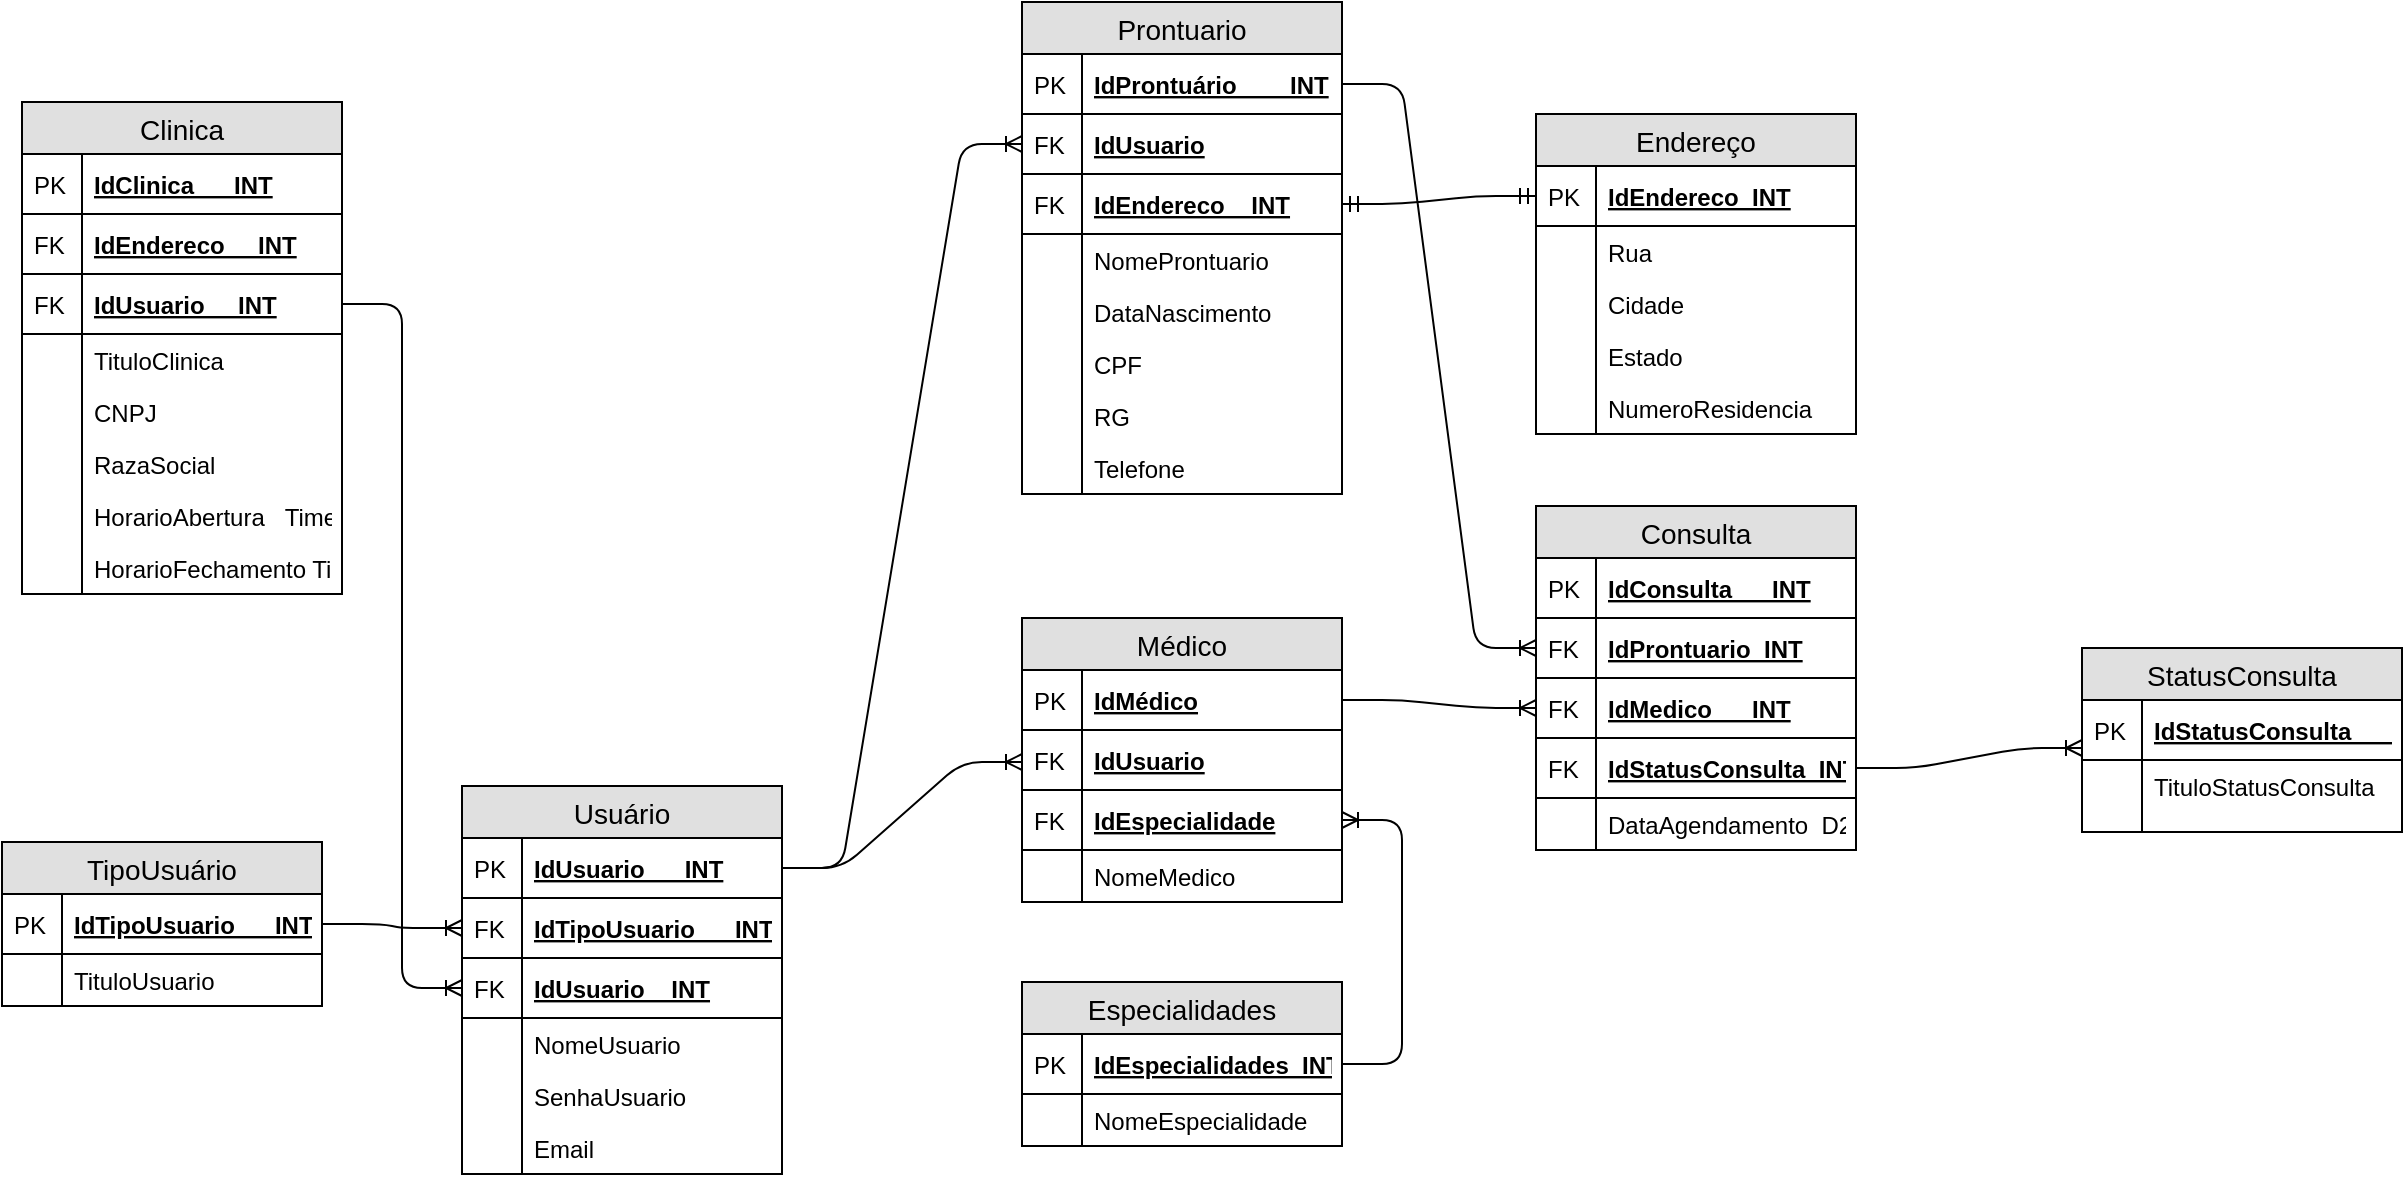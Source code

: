 <mxfile version="12.6.7" type="device"><diagram id="KdrkDj95W5fZRZUmUbRZ" name="Page-1"><mxGraphModel dx="1422" dy="1914" grid="1" gridSize="10" guides="1" tooltips="1" connect="1" arrows="1" fold="1" page="1" pageScale="1" pageWidth="827" pageHeight="1169" math="0" shadow="0"><root><mxCell id="0"/><mxCell id="1" parent="0"/><mxCell id="2sIEiW_XJJ61fGb7liNe-1" value="TipoUsuário" style="swimlane;fontStyle=0;childLayout=stackLayout;horizontal=1;startSize=26;fillColor=#e0e0e0;horizontalStack=0;resizeParent=1;resizeParentMax=0;resizeLast=0;collapsible=1;marginBottom=0;swimlaneFillColor=#ffffff;align=center;fontSize=14;" parent="1" vertex="1"><mxGeometry x="60" y="80" width="160" height="82" as="geometry"/></mxCell><mxCell id="2sIEiW_XJJ61fGb7liNe-2" value="IdTipoUsuario      INT" style="shape=partialRectangle;top=0;left=0;right=0;bottom=1;align=left;verticalAlign=middle;fillColor=none;spacingLeft=34;spacingRight=4;overflow=hidden;rotatable=0;points=[[0,0.5],[1,0.5]];portConstraint=eastwest;dropTarget=0;fontStyle=5;fontSize=12;" parent="2sIEiW_XJJ61fGb7liNe-1" vertex="1"><mxGeometry y="26" width="160" height="30" as="geometry"/></mxCell><mxCell id="2sIEiW_XJJ61fGb7liNe-3" value="PK" style="shape=partialRectangle;top=0;left=0;bottom=0;fillColor=none;align=left;verticalAlign=middle;spacingLeft=4;spacingRight=4;overflow=hidden;rotatable=0;points=[];portConstraint=eastwest;part=1;fontSize=12;" parent="2sIEiW_XJJ61fGb7liNe-2" vertex="1" connectable="0"><mxGeometry width="30" height="30" as="geometry"/></mxCell><mxCell id="2sIEiW_XJJ61fGb7liNe-4" value="TituloUsuario" style="shape=partialRectangle;top=0;left=0;right=0;bottom=0;align=left;verticalAlign=top;fillColor=none;spacingLeft=34;spacingRight=4;overflow=hidden;rotatable=0;points=[[0,0.5],[1,0.5]];portConstraint=eastwest;dropTarget=0;fontSize=12;" parent="2sIEiW_XJJ61fGb7liNe-1" vertex="1"><mxGeometry y="56" width="160" height="26" as="geometry"/></mxCell><mxCell id="2sIEiW_XJJ61fGb7liNe-5" value="" style="shape=partialRectangle;top=0;left=0;bottom=0;fillColor=none;align=left;verticalAlign=top;spacingLeft=4;spacingRight=4;overflow=hidden;rotatable=0;points=[];portConstraint=eastwest;part=1;fontSize=12;" parent="2sIEiW_XJJ61fGb7liNe-4" vertex="1" connectable="0"><mxGeometry width="30" height="26" as="geometry"/></mxCell><mxCell id="2sIEiW_XJJ61fGb7liNe-56" value="Médico" style="swimlane;fontStyle=0;childLayout=stackLayout;horizontal=1;startSize=26;fillColor=#e0e0e0;horizontalStack=0;resizeParent=1;resizeParentMax=0;resizeLast=0;collapsible=1;marginBottom=0;swimlaneFillColor=#ffffff;align=center;fontSize=14;" parent="1" vertex="1"><mxGeometry x="570" y="-32" width="160" height="142" as="geometry"><mxRectangle x="400" y="350" width="70" height="26" as="alternateBounds"/></mxGeometry></mxCell><mxCell id="2sIEiW_XJJ61fGb7liNe-57" value="IdMédico" style="shape=partialRectangle;top=0;left=0;right=0;bottom=1;align=left;verticalAlign=middle;fillColor=none;spacingLeft=34;spacingRight=4;overflow=hidden;rotatable=0;points=[[0,0.5],[1,0.5]];portConstraint=eastwest;dropTarget=0;fontStyle=5;fontSize=12;" parent="2sIEiW_XJJ61fGb7liNe-56" vertex="1"><mxGeometry y="26" width="160" height="30" as="geometry"/></mxCell><mxCell id="2sIEiW_XJJ61fGb7liNe-58" value="PK" style="shape=partialRectangle;top=0;left=0;bottom=0;fillColor=none;align=left;verticalAlign=middle;spacingLeft=4;spacingRight=4;overflow=hidden;rotatable=0;points=[];portConstraint=eastwest;part=1;fontSize=12;" parent="2sIEiW_XJJ61fGb7liNe-57" vertex="1" connectable="0"><mxGeometry width="30" height="30" as="geometry"/></mxCell><mxCell id="2sIEiW_XJJ61fGb7liNe-71" value="IdUsuario" style="shape=partialRectangle;top=0;left=0;right=0;bottom=1;align=left;verticalAlign=middle;fillColor=none;spacingLeft=34;spacingRight=4;overflow=hidden;rotatable=0;points=[[0,0.5],[1,0.5]];portConstraint=eastwest;dropTarget=0;fontStyle=5;fontSize=12;" parent="2sIEiW_XJJ61fGb7liNe-56" vertex="1"><mxGeometry y="56" width="160" height="30" as="geometry"/></mxCell><mxCell id="2sIEiW_XJJ61fGb7liNe-72" value="FK" style="shape=partialRectangle;top=0;left=0;bottom=0;fillColor=none;align=left;verticalAlign=middle;spacingLeft=4;spacingRight=4;overflow=hidden;rotatable=0;points=[];portConstraint=eastwest;part=1;fontSize=12;" parent="2sIEiW_XJJ61fGb7liNe-71" vertex="1" connectable="0"><mxGeometry width="30" height="30" as="geometry"/></mxCell><mxCell id="PhfjilxakKyAXJePAeIn-54" value="" style="edgeStyle=entityRelationEdgeStyle;fontSize=12;html=1;endArrow=ERoneToMany;exitX=1;exitY=0.5;exitDx=0;exitDy=0;" parent="2sIEiW_XJJ61fGb7liNe-56" source="PhfjilxakKyAXJePAeIn-2" edge="1"><mxGeometry width="100" height="100" relative="1" as="geometry"><mxPoint x="-80" y="165" as="sourcePoint"/><mxPoint y="72" as="targetPoint"/></mxGeometry></mxCell><mxCell id="2sIEiW_XJJ61fGb7liNe-73" value="IdEspecialidade" style="shape=partialRectangle;top=0;left=0;right=0;bottom=1;align=left;verticalAlign=middle;fillColor=none;spacingLeft=34;spacingRight=4;overflow=hidden;rotatable=0;points=[[0,0.5],[1,0.5]];portConstraint=eastwest;dropTarget=0;fontStyle=5;fontSize=12;" parent="2sIEiW_XJJ61fGb7liNe-56" vertex="1"><mxGeometry y="86" width="160" height="30" as="geometry"/></mxCell><mxCell id="2sIEiW_XJJ61fGb7liNe-74" value="FK" style="shape=partialRectangle;top=0;left=0;bottom=0;fillColor=none;align=left;verticalAlign=middle;spacingLeft=4;spacingRight=4;overflow=hidden;rotatable=0;points=[];portConstraint=eastwest;part=1;fontSize=12;" parent="2sIEiW_XJJ61fGb7liNe-73" vertex="1" connectable="0"><mxGeometry width="30" height="30" as="geometry"/></mxCell><mxCell id="2sIEiW_XJJ61fGb7liNe-59" value="NomeMedico" style="shape=partialRectangle;top=0;left=0;right=0;bottom=0;align=left;verticalAlign=top;fillColor=none;spacingLeft=34;spacingRight=4;overflow=hidden;rotatable=0;points=[[0,0.5],[1,0.5]];portConstraint=eastwest;dropTarget=0;fontSize=12;" parent="2sIEiW_XJJ61fGb7liNe-56" vertex="1"><mxGeometry y="116" width="160" height="26" as="geometry"/></mxCell><mxCell id="2sIEiW_XJJ61fGb7liNe-60" value="" style="shape=partialRectangle;top=0;left=0;bottom=0;fillColor=none;align=left;verticalAlign=top;spacingLeft=4;spacingRight=4;overflow=hidden;rotatable=0;points=[];portConstraint=eastwest;part=1;fontSize=12;" parent="2sIEiW_XJJ61fGb7liNe-59" vertex="1" connectable="0"><mxGeometry width="30" height="26" as="geometry"/></mxCell><mxCell id="2sIEiW_XJJ61fGb7liNe-75" value="Prontuario" style="swimlane;fontStyle=0;childLayout=stackLayout;horizontal=1;startSize=26;fillColor=#e0e0e0;horizontalStack=0;resizeParent=1;resizeParentMax=0;resizeLast=0;collapsible=1;marginBottom=0;swimlaneFillColor=#ffffff;align=center;fontSize=14;" parent="1" vertex="1"><mxGeometry x="570" y="-340" width="160" height="246" as="geometry"><mxRectangle x="400" y="350" width="70" height="26" as="alternateBounds"/></mxGeometry></mxCell><mxCell id="2sIEiW_XJJ61fGb7liNe-76" value="IdProntuário        INT" style="shape=partialRectangle;top=0;left=0;right=0;bottom=1;align=left;verticalAlign=middle;fillColor=none;spacingLeft=34;spacingRight=4;overflow=hidden;rotatable=0;points=[[0,0.5],[1,0.5]];portConstraint=eastwest;dropTarget=0;fontStyle=5;fontSize=12;" parent="2sIEiW_XJJ61fGb7liNe-75" vertex="1"><mxGeometry y="26" width="160" height="30" as="geometry"/></mxCell><mxCell id="2sIEiW_XJJ61fGb7liNe-77" value="PK" style="shape=partialRectangle;top=0;left=0;bottom=0;fillColor=none;align=left;verticalAlign=middle;spacingLeft=4;spacingRight=4;overflow=hidden;rotatable=0;points=[];portConstraint=eastwest;part=1;fontSize=12;" parent="2sIEiW_XJJ61fGb7liNe-76" vertex="1" connectable="0"><mxGeometry width="30" height="30" as="geometry"/></mxCell><mxCell id="2sIEiW_XJJ61fGb7liNe-78" value="IdUsuario" style="shape=partialRectangle;top=0;left=0;right=0;bottom=1;align=left;verticalAlign=middle;fillColor=none;spacingLeft=34;spacingRight=4;overflow=hidden;rotatable=0;points=[[0,0.5],[1,0.5]];portConstraint=eastwest;dropTarget=0;fontStyle=5;fontSize=12;" parent="2sIEiW_XJJ61fGb7liNe-75" vertex="1"><mxGeometry y="56" width="160" height="30" as="geometry"/></mxCell><mxCell id="2sIEiW_XJJ61fGb7liNe-79" value="FK" style="shape=partialRectangle;top=0;left=0;bottom=0;fillColor=none;align=left;verticalAlign=middle;spacingLeft=4;spacingRight=4;overflow=hidden;rotatable=0;points=[];portConstraint=eastwest;part=1;fontSize=12;" parent="2sIEiW_XJJ61fGb7liNe-78" vertex="1" connectable="0"><mxGeometry width="30" height="30" as="geometry"/></mxCell><mxCell id="PhfjilxakKyAXJePAeIn-50" value="IdEndereco    INT" style="shape=partialRectangle;top=0;left=0;right=0;bottom=1;align=left;verticalAlign=middle;fillColor=none;spacingLeft=34;spacingRight=4;overflow=hidden;rotatable=0;points=[[0,0.5],[1,0.5]];portConstraint=eastwest;dropTarget=0;fontStyle=5;fontSize=12;" parent="2sIEiW_XJJ61fGb7liNe-75" vertex="1"><mxGeometry y="86" width="160" height="30" as="geometry"/></mxCell><mxCell id="PhfjilxakKyAXJePAeIn-51" value="FK" style="shape=partialRectangle;top=0;left=0;bottom=0;fillColor=none;align=left;verticalAlign=middle;spacingLeft=4;spacingRight=4;overflow=hidden;rotatable=0;points=[];portConstraint=eastwest;part=1;fontSize=12;" parent="PhfjilxakKyAXJePAeIn-50" vertex="1" connectable="0"><mxGeometry width="30" height="30" as="geometry"/></mxCell><mxCell id="PhfjilxakKyAXJePAeIn-16" value="NomeProntuario" style="shape=partialRectangle;top=0;left=0;right=0;bottom=0;align=left;verticalAlign=top;fillColor=none;spacingLeft=34;spacingRight=4;overflow=hidden;rotatable=0;points=[[0,0.5],[1,0.5]];portConstraint=eastwest;dropTarget=0;fontSize=12;" parent="2sIEiW_XJJ61fGb7liNe-75" vertex="1"><mxGeometry y="116" width="160" height="26" as="geometry"/></mxCell><mxCell id="PhfjilxakKyAXJePAeIn-17" value="" style="shape=partialRectangle;top=0;left=0;bottom=0;fillColor=none;align=left;verticalAlign=top;spacingLeft=4;spacingRight=4;overflow=hidden;rotatable=0;points=[];portConstraint=eastwest;part=1;fontSize=12;" parent="PhfjilxakKyAXJePAeIn-16" vertex="1" connectable="0"><mxGeometry width="30" height="26" as="geometry"/></mxCell><mxCell id="PhfjilxakKyAXJePAeIn-18" value="DataNascimento" style="shape=partialRectangle;top=0;left=0;right=0;bottom=0;align=left;verticalAlign=top;fillColor=none;spacingLeft=34;spacingRight=4;overflow=hidden;rotatable=0;points=[[0,0.5],[1,0.5]];portConstraint=eastwest;dropTarget=0;fontSize=12;" parent="2sIEiW_XJJ61fGb7liNe-75" vertex="1"><mxGeometry y="142" width="160" height="26" as="geometry"/></mxCell><mxCell id="PhfjilxakKyAXJePAeIn-19" value="" style="shape=partialRectangle;top=0;left=0;bottom=0;fillColor=none;align=left;verticalAlign=top;spacingLeft=4;spacingRight=4;overflow=hidden;rotatable=0;points=[];portConstraint=eastwest;part=1;fontSize=12;" parent="PhfjilxakKyAXJePAeIn-18" vertex="1" connectable="0"><mxGeometry width="30" height="26" as="geometry"/></mxCell><mxCell id="PhfjilxakKyAXJePAeIn-10" value="CPF" style="shape=partialRectangle;top=0;left=0;right=0;bottom=0;align=left;verticalAlign=top;fillColor=none;spacingLeft=34;spacingRight=4;overflow=hidden;rotatable=0;points=[[0,0.5],[1,0.5]];portConstraint=eastwest;dropTarget=0;fontSize=12;" parent="2sIEiW_XJJ61fGb7liNe-75" vertex="1"><mxGeometry y="168" width="160" height="26" as="geometry"/></mxCell><mxCell id="PhfjilxakKyAXJePAeIn-11" value="" style="shape=partialRectangle;top=0;left=0;bottom=0;fillColor=none;align=left;verticalAlign=top;spacingLeft=4;spacingRight=4;overflow=hidden;rotatable=0;points=[];portConstraint=eastwest;part=1;fontSize=12;" parent="PhfjilxakKyAXJePAeIn-10" vertex="1" connectable="0"><mxGeometry width="30" height="26" as="geometry"/></mxCell><mxCell id="PhfjilxakKyAXJePAeIn-12" value="RG" style="shape=partialRectangle;top=0;left=0;right=0;bottom=0;align=left;verticalAlign=top;fillColor=none;spacingLeft=34;spacingRight=4;overflow=hidden;rotatable=0;points=[[0,0.5],[1,0.5]];portConstraint=eastwest;dropTarget=0;fontSize=12;" parent="2sIEiW_XJJ61fGb7liNe-75" vertex="1"><mxGeometry y="194" width="160" height="26" as="geometry"/></mxCell><mxCell id="PhfjilxakKyAXJePAeIn-13" value="" style="shape=partialRectangle;top=0;left=0;bottom=0;fillColor=none;align=left;verticalAlign=top;spacingLeft=4;spacingRight=4;overflow=hidden;rotatable=0;points=[];portConstraint=eastwest;part=1;fontSize=12;" parent="PhfjilxakKyAXJePAeIn-12" vertex="1" connectable="0"><mxGeometry width="30" height="26" as="geometry"/></mxCell><mxCell id="PhfjilxakKyAXJePAeIn-14" value="Telefone" style="shape=partialRectangle;top=0;left=0;right=0;bottom=0;align=left;verticalAlign=top;fillColor=none;spacingLeft=34;spacingRight=4;overflow=hidden;rotatable=0;points=[[0,0.5],[1,0.5]];portConstraint=eastwest;dropTarget=0;fontSize=12;" parent="2sIEiW_XJJ61fGb7liNe-75" vertex="1"><mxGeometry y="220" width="160" height="26" as="geometry"/></mxCell><mxCell id="PhfjilxakKyAXJePAeIn-15" value="" style="shape=partialRectangle;top=0;left=0;bottom=0;fillColor=none;align=left;verticalAlign=top;spacingLeft=4;spacingRight=4;overflow=hidden;rotatable=0;points=[];portConstraint=eastwest;part=1;fontSize=12;" parent="PhfjilxakKyAXJePAeIn-14" vertex="1" connectable="0"><mxGeometry width="30" height="26" as="geometry"/></mxCell><mxCell id="2sIEiW_XJJ61fGb7liNe-90" value="Consulta" style="swimlane;fontStyle=0;childLayout=stackLayout;horizontal=1;startSize=26;fillColor=#e0e0e0;horizontalStack=0;resizeParent=1;resizeParentMax=0;resizeLast=0;collapsible=1;marginBottom=0;swimlaneFillColor=#ffffff;align=center;fontSize=14;" parent="1" vertex="1"><mxGeometry x="827" y="-88" width="160" height="172" as="geometry"/></mxCell><mxCell id="2sIEiW_XJJ61fGb7liNe-91" value="IdConsulta      INT" style="shape=partialRectangle;top=0;left=0;right=0;bottom=1;align=left;verticalAlign=middle;fillColor=none;spacingLeft=34;spacingRight=4;overflow=hidden;rotatable=0;points=[[0,0.5],[1,0.5]];portConstraint=eastwest;dropTarget=0;fontStyle=5;fontSize=12;" parent="2sIEiW_XJJ61fGb7liNe-90" vertex="1"><mxGeometry y="26" width="160" height="30" as="geometry"/></mxCell><mxCell id="2sIEiW_XJJ61fGb7liNe-92" value="PK" style="shape=partialRectangle;top=0;left=0;bottom=0;fillColor=none;align=left;verticalAlign=middle;spacingLeft=4;spacingRight=4;overflow=hidden;rotatable=0;points=[];portConstraint=eastwest;part=1;fontSize=12;" parent="2sIEiW_XJJ61fGb7liNe-91" vertex="1" connectable="0"><mxGeometry width="30" height="30" as="geometry"/></mxCell><mxCell id="2sIEiW_XJJ61fGb7liNe-110" value="IdProntuario  INT" style="shape=partialRectangle;top=0;left=0;right=0;bottom=1;align=left;verticalAlign=middle;fillColor=none;spacingLeft=34;spacingRight=4;overflow=hidden;rotatable=0;points=[[0,0.5],[1,0.5]];portConstraint=eastwest;dropTarget=0;fontStyle=5;fontSize=12;" parent="2sIEiW_XJJ61fGb7liNe-90" vertex="1"><mxGeometry y="56" width="160" height="30" as="geometry"/></mxCell><mxCell id="2sIEiW_XJJ61fGb7liNe-111" value="FK" style="shape=partialRectangle;top=0;left=0;bottom=0;fillColor=none;align=left;verticalAlign=middle;spacingLeft=4;spacingRight=4;overflow=hidden;rotatable=0;points=[];portConstraint=eastwest;part=1;fontSize=12;" parent="2sIEiW_XJJ61fGb7liNe-110" vertex="1" connectable="0"><mxGeometry width="30" height="30" as="geometry"/></mxCell><mxCell id="2sIEiW_XJJ61fGb7liNe-101" value="IdMedico      INT" style="shape=partialRectangle;top=0;left=0;right=0;bottom=1;align=left;verticalAlign=middle;fillColor=none;spacingLeft=34;spacingRight=4;overflow=hidden;rotatable=0;points=[[0,0.5],[1,0.5]];portConstraint=eastwest;dropTarget=0;fontStyle=5;fontSize=12;" parent="2sIEiW_XJJ61fGb7liNe-90" vertex="1"><mxGeometry y="86" width="160" height="30" as="geometry"/></mxCell><mxCell id="2sIEiW_XJJ61fGb7liNe-102" value="FK" style="shape=partialRectangle;top=0;left=0;bottom=0;fillColor=none;align=left;verticalAlign=middle;spacingLeft=4;spacingRight=4;overflow=hidden;rotatable=0;points=[];portConstraint=eastwest;part=1;fontSize=12;" parent="2sIEiW_XJJ61fGb7liNe-101" vertex="1" connectable="0"><mxGeometry width="30" height="30" as="geometry"/></mxCell><mxCell id="2sIEiW_XJJ61fGb7liNe-99" value="IdStatusConsulta  INT" style="shape=partialRectangle;top=0;left=0;right=0;bottom=1;align=left;verticalAlign=middle;fillColor=none;spacingLeft=34;spacingRight=4;overflow=hidden;rotatable=0;points=[[0,0.5],[1,0.5]];portConstraint=eastwest;dropTarget=0;fontStyle=5;fontSize=12;" parent="2sIEiW_XJJ61fGb7liNe-90" vertex="1"><mxGeometry y="116" width="160" height="30" as="geometry"/></mxCell><mxCell id="2sIEiW_XJJ61fGb7liNe-100" value="FK" style="shape=partialRectangle;top=0;left=0;bottom=0;fillColor=none;align=left;verticalAlign=middle;spacingLeft=4;spacingRight=4;overflow=hidden;rotatable=0;points=[];portConstraint=eastwest;part=1;fontSize=12;" parent="2sIEiW_XJJ61fGb7liNe-99" vertex="1" connectable="0"><mxGeometry width="30" height="30" as="geometry"/></mxCell><mxCell id="2sIEiW_XJJ61fGb7liNe-93" value="DataAgendamento  D2" style="shape=partialRectangle;top=0;left=0;right=0;bottom=0;align=left;verticalAlign=top;fillColor=none;spacingLeft=34;spacingRight=4;overflow=hidden;rotatable=0;points=[[0,0.5],[1,0.5]];portConstraint=eastwest;dropTarget=0;fontSize=12;" parent="2sIEiW_XJJ61fGb7liNe-90" vertex="1"><mxGeometry y="146" width="160" height="26" as="geometry"/></mxCell><mxCell id="2sIEiW_XJJ61fGb7liNe-94" value="" style="shape=partialRectangle;top=0;left=0;bottom=0;fillColor=none;align=left;verticalAlign=top;spacingLeft=4;spacingRight=4;overflow=hidden;rotatable=0;points=[];portConstraint=eastwest;part=1;fontSize=12;" parent="2sIEiW_XJJ61fGb7liNe-93" vertex="1" connectable="0"><mxGeometry width="30" height="26" as="geometry"/></mxCell><mxCell id="2sIEiW_XJJ61fGb7liNe-103" value="StatusConsulta" style="swimlane;fontStyle=0;childLayout=stackLayout;horizontal=1;startSize=26;fillColor=#e0e0e0;horizontalStack=0;resizeParent=1;resizeParentMax=0;resizeLast=0;collapsible=1;marginBottom=0;swimlaneFillColor=#ffffff;align=center;fontSize=14;" parent="1" vertex="1"><mxGeometry x="1100" y="-17" width="160" height="92" as="geometry"/></mxCell><mxCell id="2sIEiW_XJJ61fGb7liNe-104" value="IdStatusConsulta      INT" style="shape=partialRectangle;top=0;left=0;right=0;bottom=1;align=left;verticalAlign=middle;fillColor=none;spacingLeft=34;spacingRight=4;overflow=hidden;rotatable=0;points=[[0,0.5],[1,0.5]];portConstraint=eastwest;dropTarget=0;fontStyle=5;fontSize=12;" parent="2sIEiW_XJJ61fGb7liNe-103" vertex="1"><mxGeometry y="26" width="160" height="30" as="geometry"/></mxCell><mxCell id="2sIEiW_XJJ61fGb7liNe-105" value="PK" style="shape=partialRectangle;top=0;left=0;bottom=0;fillColor=none;align=left;verticalAlign=middle;spacingLeft=4;spacingRight=4;overflow=hidden;rotatable=0;points=[];portConstraint=eastwest;part=1;fontSize=12;" parent="2sIEiW_XJJ61fGb7liNe-104" vertex="1" connectable="0"><mxGeometry width="30" height="30" as="geometry"/></mxCell><mxCell id="2sIEiW_XJJ61fGb7liNe-106" value="TituloStatusConsulta" style="shape=partialRectangle;top=0;left=0;right=0;bottom=0;align=left;verticalAlign=top;fillColor=none;spacingLeft=34;spacingRight=4;overflow=hidden;rotatable=0;points=[[0,0.5],[1,0.5]];portConstraint=eastwest;dropTarget=0;fontSize=12;" parent="2sIEiW_XJJ61fGb7liNe-103" vertex="1"><mxGeometry y="56" width="160" height="26" as="geometry"/></mxCell><mxCell id="2sIEiW_XJJ61fGb7liNe-107" value="" style="shape=partialRectangle;top=0;left=0;bottom=0;fillColor=none;align=left;verticalAlign=top;spacingLeft=4;spacingRight=4;overflow=hidden;rotatable=0;points=[];portConstraint=eastwest;part=1;fontSize=12;" parent="2sIEiW_XJJ61fGb7liNe-106" vertex="1" connectable="0"><mxGeometry width="30" height="26" as="geometry"/></mxCell><mxCell id="2sIEiW_XJJ61fGb7liNe-108" value="" style="shape=partialRectangle;top=0;left=0;right=0;bottom=0;align=left;verticalAlign=top;fillColor=none;spacingLeft=34;spacingRight=4;overflow=hidden;rotatable=0;points=[[0,0.5],[1,0.5]];portConstraint=eastwest;dropTarget=0;fontSize=12;" parent="2sIEiW_XJJ61fGb7liNe-103" vertex="1"><mxGeometry y="82" width="160" height="10" as="geometry"/></mxCell><mxCell id="2sIEiW_XJJ61fGb7liNe-109" value="" style="shape=partialRectangle;top=0;left=0;bottom=0;fillColor=none;align=left;verticalAlign=top;spacingLeft=4;spacingRight=4;overflow=hidden;rotatable=0;points=[];portConstraint=eastwest;part=1;fontSize=12;" parent="2sIEiW_XJJ61fGb7liNe-108" vertex="1" connectable="0"><mxGeometry width="30" height="10" as="geometry"/></mxCell><mxCell id="2sIEiW_XJJ61fGb7liNe-125" value="Clinica" style="swimlane;fontStyle=0;childLayout=stackLayout;horizontal=1;startSize=26;fillColor=#e0e0e0;horizontalStack=0;resizeParent=1;resizeParentMax=0;resizeLast=0;collapsible=1;marginBottom=0;swimlaneFillColor=#ffffff;align=center;fontSize=14;" parent="1" vertex="1"><mxGeometry x="70" y="-290" width="160" height="246" as="geometry"/></mxCell><mxCell id="2sIEiW_XJJ61fGb7liNe-126" value="IdClinica      INT" style="shape=partialRectangle;top=0;left=0;right=0;bottom=1;align=left;verticalAlign=middle;fillColor=none;spacingLeft=34;spacingRight=4;overflow=hidden;rotatable=0;points=[[0,0.5],[1,0.5]];portConstraint=eastwest;dropTarget=0;fontStyle=5;fontSize=12;" parent="2sIEiW_XJJ61fGb7liNe-125" vertex="1"><mxGeometry y="26" width="160" height="30" as="geometry"/></mxCell><mxCell id="2sIEiW_XJJ61fGb7liNe-127" value="PK" style="shape=partialRectangle;top=0;left=0;bottom=0;fillColor=none;align=left;verticalAlign=middle;spacingLeft=4;spacingRight=4;overflow=hidden;rotatable=0;points=[];portConstraint=eastwest;part=1;fontSize=12;" parent="2sIEiW_XJJ61fGb7liNe-126" vertex="1" connectable="0"><mxGeometry width="30" height="30" as="geometry"/></mxCell><mxCell id="PhfjilxakKyAXJePAeIn-58" value="IdEndereco     INT" style="shape=partialRectangle;top=0;left=0;right=0;bottom=1;align=left;verticalAlign=middle;fillColor=none;spacingLeft=34;spacingRight=4;overflow=hidden;rotatable=0;points=[[0,0.5],[1,0.5]];portConstraint=eastwest;dropTarget=0;fontStyle=5;fontSize=12;" parent="2sIEiW_XJJ61fGb7liNe-125" vertex="1"><mxGeometry y="56" width="160" height="30" as="geometry"/></mxCell><mxCell id="PhfjilxakKyAXJePAeIn-59" value="FK" style="shape=partialRectangle;top=0;left=0;bottom=0;fillColor=none;align=left;verticalAlign=middle;spacingLeft=4;spacingRight=4;overflow=hidden;rotatable=0;points=[];portConstraint=eastwest;part=1;fontSize=12;" parent="PhfjilxakKyAXJePAeIn-58" vertex="1" connectable="0"><mxGeometry width="30" height="30" as="geometry"/></mxCell><mxCell id="2sIEiW_XJJ61fGb7liNe-138" value="IdUsuario     INT" style="shape=partialRectangle;top=0;left=0;right=0;bottom=1;align=left;verticalAlign=middle;fillColor=none;spacingLeft=34;spacingRight=4;overflow=hidden;rotatable=0;points=[[0,0.5],[1,0.5]];portConstraint=eastwest;dropTarget=0;fontStyle=5;fontSize=12;" parent="2sIEiW_XJJ61fGb7liNe-125" vertex="1"><mxGeometry y="86" width="160" height="30" as="geometry"/></mxCell><mxCell id="2sIEiW_XJJ61fGb7liNe-139" value="FK" style="shape=partialRectangle;top=0;left=0;bottom=0;fillColor=none;align=left;verticalAlign=middle;spacingLeft=4;spacingRight=4;overflow=hidden;rotatable=0;points=[];portConstraint=eastwest;part=1;fontSize=12;" parent="2sIEiW_XJJ61fGb7liNe-138" vertex="1" connectable="0"><mxGeometry width="30" height="30" as="geometry"/></mxCell><mxCell id="2sIEiW_XJJ61fGb7liNe-128" value="TituloClinica" style="shape=partialRectangle;top=0;left=0;right=0;bottom=0;align=left;verticalAlign=top;fillColor=none;spacingLeft=34;spacingRight=4;overflow=hidden;rotatable=0;points=[[0,0.5],[1,0.5]];portConstraint=eastwest;dropTarget=0;fontSize=12;" parent="2sIEiW_XJJ61fGb7liNe-125" vertex="1"><mxGeometry y="116" width="160" height="26" as="geometry"/></mxCell><mxCell id="2sIEiW_XJJ61fGb7liNe-129" value="" style="shape=partialRectangle;top=0;left=0;bottom=0;fillColor=none;align=left;verticalAlign=top;spacingLeft=4;spacingRight=4;overflow=hidden;rotatable=0;points=[];portConstraint=eastwest;part=1;fontSize=12;" parent="2sIEiW_XJJ61fGb7liNe-128" vertex="1" connectable="0"><mxGeometry width="30" height="26" as="geometry"/></mxCell><mxCell id="2sIEiW_XJJ61fGb7liNe-132" value="CNPJ" style="shape=partialRectangle;top=0;left=0;right=0;bottom=0;align=left;verticalAlign=top;fillColor=none;spacingLeft=34;spacingRight=4;overflow=hidden;rotatable=0;points=[[0,0.5],[1,0.5]];portConstraint=eastwest;dropTarget=0;fontSize=12;" parent="2sIEiW_XJJ61fGb7liNe-125" vertex="1"><mxGeometry y="142" width="160" height="26" as="geometry"/></mxCell><mxCell id="2sIEiW_XJJ61fGb7liNe-133" value="" style="shape=partialRectangle;top=0;left=0;bottom=0;fillColor=none;align=left;verticalAlign=top;spacingLeft=4;spacingRight=4;overflow=hidden;rotatable=0;points=[];portConstraint=eastwest;part=1;fontSize=12;" parent="2sIEiW_XJJ61fGb7liNe-132" vertex="1" connectable="0"><mxGeometry width="30" height="26" as="geometry"/></mxCell><mxCell id="2sIEiW_XJJ61fGb7liNe-134" value="RazaSocial" style="shape=partialRectangle;top=0;left=0;right=0;bottom=0;align=left;verticalAlign=top;fillColor=none;spacingLeft=34;spacingRight=4;overflow=hidden;rotatable=0;points=[[0,0.5],[1,0.5]];portConstraint=eastwest;dropTarget=0;fontSize=12;" parent="2sIEiW_XJJ61fGb7liNe-125" vertex="1"><mxGeometry y="168" width="160" height="26" as="geometry"/></mxCell><mxCell id="2sIEiW_XJJ61fGb7liNe-135" value="" style="shape=partialRectangle;top=0;left=0;bottom=0;fillColor=none;align=left;verticalAlign=top;spacingLeft=4;spacingRight=4;overflow=hidden;rotatable=0;points=[];portConstraint=eastwest;part=1;fontSize=12;" parent="2sIEiW_XJJ61fGb7liNe-134" vertex="1" connectable="0"><mxGeometry width="30" height="26" as="geometry"/></mxCell><mxCell id="PhfjilxakKyAXJePAeIn-23" value="HorarioAbertura   Time" style="shape=partialRectangle;top=0;left=0;right=0;bottom=0;align=left;verticalAlign=top;fillColor=none;spacingLeft=34;spacingRight=4;overflow=hidden;rotatable=0;points=[[0,0.5],[1,0.5]];portConstraint=eastwest;dropTarget=0;fontSize=12;" parent="2sIEiW_XJJ61fGb7liNe-125" vertex="1"><mxGeometry y="194" width="160" height="26" as="geometry"/></mxCell><mxCell id="PhfjilxakKyAXJePAeIn-24" value="" style="shape=partialRectangle;top=0;left=0;bottom=0;fillColor=none;align=left;verticalAlign=top;spacingLeft=4;spacingRight=4;overflow=hidden;rotatable=0;points=[];portConstraint=eastwest;part=1;fontSize=12;" parent="PhfjilxakKyAXJePAeIn-23" vertex="1" connectable="0"><mxGeometry width="30" height="26" as="geometry"/></mxCell><mxCell id="PhfjilxakKyAXJePAeIn-25" value="HorarioFechamento Time" style="shape=partialRectangle;top=0;left=0;right=0;bottom=0;align=left;verticalAlign=top;fillColor=none;spacingLeft=34;spacingRight=4;overflow=hidden;rotatable=0;points=[[0,0.5],[1,0.5]];portConstraint=eastwest;dropTarget=0;fontSize=12;" parent="2sIEiW_XJJ61fGb7liNe-125" vertex="1"><mxGeometry y="220" width="160" height="26" as="geometry"/></mxCell><mxCell id="PhfjilxakKyAXJePAeIn-26" value="" style="shape=partialRectangle;top=0;left=0;bottom=0;fillColor=none;align=left;verticalAlign=top;spacingLeft=4;spacingRight=4;overflow=hidden;rotatable=0;points=[];portConstraint=eastwest;part=1;fontSize=12;" parent="PhfjilxakKyAXJePAeIn-25" vertex="1" connectable="0"><mxGeometry width="30" height="26" as="geometry"/></mxCell><mxCell id="2sIEiW_XJJ61fGb7liNe-153" value="Especialidades" style="swimlane;fontStyle=0;childLayout=stackLayout;horizontal=1;startSize=26;fillColor=#e0e0e0;horizontalStack=0;resizeParent=1;resizeParentMax=0;resizeLast=0;collapsible=1;marginBottom=0;swimlaneFillColor=#ffffff;align=center;fontSize=14;" parent="1" vertex="1"><mxGeometry x="570" y="150" width="160" height="82" as="geometry"/></mxCell><mxCell id="2sIEiW_XJJ61fGb7liNe-154" value="IdEspecialidades  INT" style="shape=partialRectangle;top=0;left=0;right=0;bottom=1;align=left;verticalAlign=middle;fillColor=none;spacingLeft=34;spacingRight=4;overflow=hidden;rotatable=0;points=[[0,0.5],[1,0.5]];portConstraint=eastwest;dropTarget=0;fontStyle=5;fontSize=12;" parent="2sIEiW_XJJ61fGb7liNe-153" vertex="1"><mxGeometry y="26" width="160" height="30" as="geometry"/></mxCell><mxCell id="2sIEiW_XJJ61fGb7liNe-155" value="PK" style="shape=partialRectangle;top=0;left=0;bottom=0;fillColor=none;align=left;verticalAlign=middle;spacingLeft=4;spacingRight=4;overflow=hidden;rotatable=0;points=[];portConstraint=eastwest;part=1;fontSize=12;" parent="2sIEiW_XJJ61fGb7liNe-154" vertex="1" connectable="0"><mxGeometry width="30" height="30" as="geometry"/></mxCell><mxCell id="2sIEiW_XJJ61fGb7liNe-156" value="NomeEspecialidade" style="shape=partialRectangle;top=0;left=0;right=0;bottom=0;align=left;verticalAlign=top;fillColor=none;spacingLeft=34;spacingRight=4;overflow=hidden;rotatable=0;points=[[0,0.5],[1,0.5]];portConstraint=eastwest;dropTarget=0;fontSize=12;" parent="2sIEiW_XJJ61fGb7liNe-153" vertex="1"><mxGeometry y="56" width="160" height="26" as="geometry"/></mxCell><mxCell id="2sIEiW_XJJ61fGb7liNe-157" value="" style="shape=partialRectangle;top=0;left=0;bottom=0;fillColor=none;align=left;verticalAlign=top;spacingLeft=4;spacingRight=4;overflow=hidden;rotatable=0;points=[];portConstraint=eastwest;part=1;fontSize=12;" parent="2sIEiW_XJJ61fGb7liNe-156" vertex="1" connectable="0"><mxGeometry width="30" height="26" as="geometry"/></mxCell><mxCell id="PhfjilxakKyAXJePAeIn-1" value="Usuário" style="swimlane;fontStyle=0;childLayout=stackLayout;horizontal=1;startSize=26;fillColor=#e0e0e0;horizontalStack=0;resizeParent=1;resizeParentMax=0;resizeLast=0;collapsible=1;marginBottom=0;swimlaneFillColor=#ffffff;align=center;fontSize=14;" parent="1" vertex="1"><mxGeometry x="290" y="52" width="160" height="194" as="geometry"/></mxCell><mxCell id="PhfjilxakKyAXJePAeIn-2" value="IdUsuario      INT" style="shape=partialRectangle;top=0;left=0;right=0;bottom=1;align=left;verticalAlign=middle;fillColor=none;spacingLeft=34;spacingRight=4;overflow=hidden;rotatable=0;points=[[0,0.5],[1,0.5]];portConstraint=eastwest;dropTarget=0;fontStyle=5;fontSize=12;" parent="PhfjilxakKyAXJePAeIn-1" vertex="1"><mxGeometry y="26" width="160" height="30" as="geometry"/></mxCell><mxCell id="PhfjilxakKyAXJePAeIn-3" value="PK" style="shape=partialRectangle;top=0;left=0;bottom=0;fillColor=none;align=left;verticalAlign=middle;spacingLeft=4;spacingRight=4;overflow=hidden;rotatable=0;points=[];portConstraint=eastwest;part=1;fontSize=12;" parent="PhfjilxakKyAXJePAeIn-2" vertex="1" connectable="0"><mxGeometry width="30" height="30" as="geometry"/></mxCell><mxCell id="PhfjilxakKyAXJePAeIn-20" value="IdTipoUsuario      INT" style="shape=partialRectangle;top=0;left=0;right=0;bottom=1;align=left;verticalAlign=middle;fillColor=none;spacingLeft=34;spacingRight=4;overflow=hidden;rotatable=0;points=[[0,0.5],[1,0.5]];portConstraint=eastwest;dropTarget=0;fontStyle=5;fontSize=12;" parent="PhfjilxakKyAXJePAeIn-1" vertex="1"><mxGeometry y="56" width="160" height="30" as="geometry"/></mxCell><mxCell id="PhfjilxakKyAXJePAeIn-21" value="FK" style="shape=partialRectangle;top=0;left=0;bottom=0;fillColor=none;align=left;verticalAlign=middle;spacingLeft=4;spacingRight=4;overflow=hidden;rotatable=0;points=[];portConstraint=eastwest;part=1;fontSize=12;" parent="PhfjilxakKyAXJePAeIn-20" vertex="1" connectable="0"><mxGeometry width="30" height="30" as="geometry"/></mxCell><mxCell id="-wjdHbsWuQPXqgyAm5Ru-3" value="IdUsuario    INT" style="shape=partialRectangle;top=0;left=0;right=0;bottom=1;align=left;verticalAlign=middle;fillColor=none;spacingLeft=34;spacingRight=4;overflow=hidden;rotatable=0;points=[[0,0.5],[1,0.5]];portConstraint=eastwest;dropTarget=0;fontStyle=5;fontSize=12;" vertex="1" parent="PhfjilxakKyAXJePAeIn-1"><mxGeometry y="86" width="160" height="30" as="geometry"/></mxCell><mxCell id="-wjdHbsWuQPXqgyAm5Ru-4" value="FK" style="shape=partialRectangle;top=0;left=0;bottom=0;fillColor=none;align=left;verticalAlign=middle;spacingLeft=4;spacingRight=4;overflow=hidden;rotatable=0;points=[];portConstraint=eastwest;part=1;fontSize=12;" vertex="1" connectable="0" parent="-wjdHbsWuQPXqgyAm5Ru-3"><mxGeometry width="30" height="30" as="geometry"/></mxCell><mxCell id="PhfjilxakKyAXJePAeIn-4" value="NomeUsuario" style="shape=partialRectangle;top=0;left=0;right=0;bottom=0;align=left;verticalAlign=top;fillColor=none;spacingLeft=34;spacingRight=4;overflow=hidden;rotatable=0;points=[[0,0.5],[1,0.5]];portConstraint=eastwest;dropTarget=0;fontSize=12;" parent="PhfjilxakKyAXJePAeIn-1" vertex="1"><mxGeometry y="116" width="160" height="26" as="geometry"/></mxCell><mxCell id="PhfjilxakKyAXJePAeIn-5" value="" style="shape=partialRectangle;top=0;left=0;bottom=0;fillColor=none;align=left;verticalAlign=top;spacingLeft=4;spacingRight=4;overflow=hidden;rotatable=0;points=[];portConstraint=eastwest;part=1;fontSize=12;" parent="PhfjilxakKyAXJePAeIn-4" vertex="1" connectable="0"><mxGeometry width="30" height="26" as="geometry"/></mxCell><mxCell id="PhfjilxakKyAXJePAeIn-6" value="SenhaUsuario" style="shape=partialRectangle;top=0;left=0;right=0;bottom=0;align=left;verticalAlign=top;fillColor=none;spacingLeft=34;spacingRight=4;overflow=hidden;rotatable=0;points=[[0,0.5],[1,0.5]];portConstraint=eastwest;dropTarget=0;fontSize=12;" parent="PhfjilxakKyAXJePAeIn-1" vertex="1"><mxGeometry y="142" width="160" height="26" as="geometry"/></mxCell><mxCell id="PhfjilxakKyAXJePAeIn-7" value="" style="shape=partialRectangle;top=0;left=0;bottom=0;fillColor=none;align=left;verticalAlign=top;spacingLeft=4;spacingRight=4;overflow=hidden;rotatable=0;points=[];portConstraint=eastwest;part=1;fontSize=12;" parent="PhfjilxakKyAXJePAeIn-6" vertex="1" connectable="0"><mxGeometry width="30" height="26" as="geometry"/></mxCell><mxCell id="PhfjilxakKyAXJePAeIn-8" value="Email" style="shape=partialRectangle;top=0;left=0;right=0;bottom=0;align=left;verticalAlign=top;fillColor=none;spacingLeft=34;spacingRight=4;overflow=hidden;rotatable=0;points=[[0,0.5],[1,0.5]];portConstraint=eastwest;dropTarget=0;fontSize=12;" parent="PhfjilxakKyAXJePAeIn-1" vertex="1"><mxGeometry y="168" width="160" height="26" as="geometry"/></mxCell><mxCell id="PhfjilxakKyAXJePAeIn-9" value="" style="shape=partialRectangle;top=0;left=0;bottom=0;fillColor=none;align=left;verticalAlign=top;spacingLeft=4;spacingRight=4;overflow=hidden;rotatable=0;points=[];portConstraint=eastwest;part=1;fontSize=12;" parent="PhfjilxakKyAXJePAeIn-8" vertex="1" connectable="0"><mxGeometry width="30" height="26" as="geometry"/></mxCell><mxCell id="PhfjilxakKyAXJePAeIn-33" value="" style="edgeStyle=entityRelationEdgeStyle;fontSize=12;html=1;endArrow=ERoneToMany;entryX=0;entryY=0.8;entryDx=0;entryDy=0;entryPerimeter=0;exitX=1;exitY=0.5;exitDx=0;exitDy=0;" parent="1" source="2sIEiW_XJJ61fGb7liNe-99" target="2sIEiW_XJJ61fGb7liNe-104" edge="1"><mxGeometry width="100" height="100" relative="1" as="geometry"><mxPoint x="1040" as="sourcePoint"/><mxPoint x="290" y="549" as="targetPoint"/></mxGeometry></mxCell><mxCell id="PhfjilxakKyAXJePAeIn-34" value="" style="edgeStyle=entityRelationEdgeStyle;fontSize=12;html=1;endArrow=ERoneToMany;exitX=1;exitY=0.5;exitDx=0;exitDy=0;entryX=0;entryY=0.5;entryDx=0;entryDy=0;" parent="1" source="2sIEiW_XJJ61fGb7liNe-57" target="2sIEiW_XJJ61fGb7liNe-101" edge="1"><mxGeometry width="100" height="100" relative="1" as="geometry"><mxPoint x="740" y="-8.5" as="sourcePoint"/><mxPoint x="840" y="40.5" as="targetPoint"/></mxGeometry></mxCell><mxCell id="PhfjilxakKyAXJePAeIn-35" value="Endereço" style="swimlane;fontStyle=0;childLayout=stackLayout;horizontal=1;startSize=26;fillColor=#e0e0e0;horizontalStack=0;resizeParent=1;resizeParentMax=0;resizeLast=0;collapsible=1;marginBottom=0;swimlaneFillColor=#ffffff;align=center;fontSize=14;" parent="1" vertex="1"><mxGeometry x="827" y="-284" width="160" height="160" as="geometry"><mxRectangle x="1360" y="-32" width="90" height="26" as="alternateBounds"/></mxGeometry></mxCell><mxCell id="PhfjilxakKyAXJePAeIn-36" value="IdEndereco  INT" style="shape=partialRectangle;top=0;left=0;right=0;bottom=1;align=left;verticalAlign=middle;fillColor=none;spacingLeft=34;spacingRight=4;overflow=hidden;rotatable=0;points=[[0,0.5],[1,0.5]];portConstraint=eastwest;dropTarget=0;fontStyle=5;fontSize=12;" parent="PhfjilxakKyAXJePAeIn-35" vertex="1"><mxGeometry y="26" width="160" height="30" as="geometry"/></mxCell><mxCell id="PhfjilxakKyAXJePAeIn-37" value="PK" style="shape=partialRectangle;top=0;left=0;bottom=0;fillColor=none;align=left;verticalAlign=middle;spacingLeft=4;spacingRight=4;overflow=hidden;rotatable=0;points=[];portConstraint=eastwest;part=1;fontSize=12;" parent="PhfjilxakKyAXJePAeIn-36" vertex="1" connectable="0"><mxGeometry width="30" height="30" as="geometry"/></mxCell><mxCell id="PhfjilxakKyAXJePAeIn-38" value="Rua" style="shape=partialRectangle;top=0;left=0;right=0;bottom=0;align=left;verticalAlign=top;fillColor=none;spacingLeft=34;spacingRight=4;overflow=hidden;rotatable=0;points=[[0,0.5],[1,0.5]];portConstraint=eastwest;dropTarget=0;fontSize=12;" parent="PhfjilxakKyAXJePAeIn-35" vertex="1"><mxGeometry y="56" width="160" height="26" as="geometry"/></mxCell><mxCell id="PhfjilxakKyAXJePAeIn-39" value="" style="shape=partialRectangle;top=0;left=0;bottom=0;fillColor=none;align=left;verticalAlign=top;spacingLeft=4;spacingRight=4;overflow=hidden;rotatable=0;points=[];portConstraint=eastwest;part=1;fontSize=12;" parent="PhfjilxakKyAXJePAeIn-38" vertex="1" connectable="0"><mxGeometry width="30" height="26" as="geometry"/></mxCell><mxCell id="PhfjilxakKyAXJePAeIn-40" value="Cidade" style="shape=partialRectangle;top=0;left=0;right=0;bottom=0;align=left;verticalAlign=top;fillColor=none;spacingLeft=34;spacingRight=4;overflow=hidden;rotatable=0;points=[[0,0.5],[1,0.5]];portConstraint=eastwest;dropTarget=0;fontSize=12;" parent="PhfjilxakKyAXJePAeIn-35" vertex="1"><mxGeometry y="82" width="160" height="26" as="geometry"/></mxCell><mxCell id="PhfjilxakKyAXJePAeIn-41" value="" style="shape=partialRectangle;top=0;left=0;bottom=0;fillColor=none;align=left;verticalAlign=top;spacingLeft=4;spacingRight=4;overflow=hidden;rotatable=0;points=[];portConstraint=eastwest;part=1;fontSize=12;" parent="PhfjilxakKyAXJePAeIn-40" vertex="1" connectable="0"><mxGeometry width="30" height="26" as="geometry"/></mxCell><mxCell id="PhfjilxakKyAXJePAeIn-42" value="Estado" style="shape=partialRectangle;top=0;left=0;right=0;bottom=0;align=left;verticalAlign=top;fillColor=none;spacingLeft=34;spacingRight=4;overflow=hidden;rotatable=0;points=[[0,0.5],[1,0.5]];portConstraint=eastwest;dropTarget=0;fontSize=12;" parent="PhfjilxakKyAXJePAeIn-35" vertex="1"><mxGeometry y="108" width="160" height="26" as="geometry"/></mxCell><mxCell id="PhfjilxakKyAXJePAeIn-43" value="" style="shape=partialRectangle;top=0;left=0;bottom=0;fillColor=none;align=left;verticalAlign=top;spacingLeft=4;spacingRight=4;overflow=hidden;rotatable=0;points=[];portConstraint=eastwest;part=1;fontSize=12;" parent="PhfjilxakKyAXJePAeIn-42" vertex="1" connectable="0"><mxGeometry width="30" height="26" as="geometry"/></mxCell><mxCell id="PhfjilxakKyAXJePAeIn-44" value="NumeroResidencia" style="shape=partialRectangle;top=0;left=0;right=0;bottom=0;align=left;verticalAlign=top;fillColor=none;spacingLeft=34;spacingRight=4;overflow=hidden;rotatable=0;points=[[0,0.5],[1,0.5]];portConstraint=eastwest;dropTarget=0;fontSize=12;" parent="PhfjilxakKyAXJePAeIn-35" vertex="1"><mxGeometry y="134" width="160" height="26" as="geometry"/></mxCell><mxCell id="PhfjilxakKyAXJePAeIn-45" value="" style="shape=partialRectangle;top=0;left=0;bottom=0;fillColor=none;align=left;verticalAlign=top;spacingLeft=4;spacingRight=4;overflow=hidden;rotatable=0;points=[];portConstraint=eastwest;part=1;fontSize=12;" parent="PhfjilxakKyAXJePAeIn-44" vertex="1" connectable="0"><mxGeometry width="30" height="26" as="geometry"/></mxCell><mxCell id="PhfjilxakKyAXJePAeIn-46" value="" style="edgeStyle=entityRelationEdgeStyle;fontSize=12;html=1;endArrow=ERoneToMany;exitX=1;exitY=0.5;exitDx=0;exitDy=0;" parent="1" source="2sIEiW_XJJ61fGb7liNe-76" target="2sIEiW_XJJ61fGb7liNe-110" edge="1"><mxGeometry width="100" height="100" relative="1" as="geometry"><mxPoint x="730" y="-259" as="sourcePoint"/><mxPoint x="830" y="-270" as="targetPoint"/></mxGeometry></mxCell><mxCell id="PhfjilxakKyAXJePAeIn-49" value="" style="edgeStyle=entityRelationEdgeStyle;fontSize=12;html=1;endArrow=ERoneToMany;exitX=1;exitY=0.5;exitDx=0;exitDy=0;" parent="1" source="2sIEiW_XJJ61fGb7liNe-154" target="2sIEiW_XJJ61fGb7liNe-73" edge="1"><mxGeometry width="100" height="100" relative="1" as="geometry"><mxPoint x="770" y="200" as="sourcePoint"/><mxPoint x="890" y="220" as="targetPoint"/></mxGeometry></mxCell><mxCell id="PhfjilxakKyAXJePAeIn-52" value="" style="edgeStyle=entityRelationEdgeStyle;fontSize=12;html=1;endArrow=ERmandOne;startArrow=ERmandOne;exitX=1;exitY=0.5;exitDx=0;exitDy=0;entryX=0;entryY=0.5;entryDx=0;entryDy=0;" parent="1" source="PhfjilxakKyAXJePAeIn-50" target="PhfjilxakKyAXJePAeIn-36" edge="1"><mxGeometry width="100" height="100" relative="1" as="geometry"><mxPoint x="760" y="-360" as="sourcePoint"/><mxPoint x="860" y="-460" as="targetPoint"/></mxGeometry></mxCell><mxCell id="PhfjilxakKyAXJePAeIn-53" value="" style="edgeStyle=entityRelationEdgeStyle;fontSize=12;html=1;endArrow=ERoneToMany;exitX=1;exitY=0.5;exitDx=0;exitDy=0;" parent="1" source="PhfjilxakKyAXJePAeIn-2" target="2sIEiW_XJJ61fGb7liNe-78" edge="1"><mxGeometry width="100" height="100" relative="1" as="geometry"><mxPoint x="530" y="-160" as="sourcePoint"/><mxPoint x="627" y="122" as="targetPoint"/></mxGeometry></mxCell><mxCell id="PhfjilxakKyAXJePAeIn-57" value="" style="edgeStyle=entityRelationEdgeStyle;fontSize=12;html=1;endArrow=ERoneToMany;exitX=1;exitY=0.5;exitDx=0;exitDy=0;entryX=0;entryY=0.5;entryDx=0;entryDy=0;" parent="1" source="2sIEiW_XJJ61fGb7liNe-2" target="PhfjilxakKyAXJePAeIn-20" edge="1"><mxGeometry width="100" height="100" relative="1" as="geometry"><mxPoint x="220" y="203" as="sourcePoint"/><mxPoint x="340" y="150" as="targetPoint"/></mxGeometry></mxCell><mxCell id="PhfjilxakKyAXJePAeIn-55" value="" style="edgeStyle=entityRelationEdgeStyle;fontSize=12;html=1;endArrow=ERoneToMany;exitX=1;exitY=0.5;exitDx=0;exitDy=0;entryX=0;entryY=0.5;entryDx=0;entryDy=0;" parent="1" source="2sIEiW_XJJ61fGb7liNe-138" target="-wjdHbsWuQPXqgyAm5Ru-3" edge="1"><mxGeometry width="100" height="100" relative="1" as="geometry"><mxPoint x="1000" y="-227" as="sourcePoint"/><mxPoint x="1060" y="-140" as="targetPoint"/></mxGeometry></mxCell></root></mxGraphModel></diagram></mxfile>